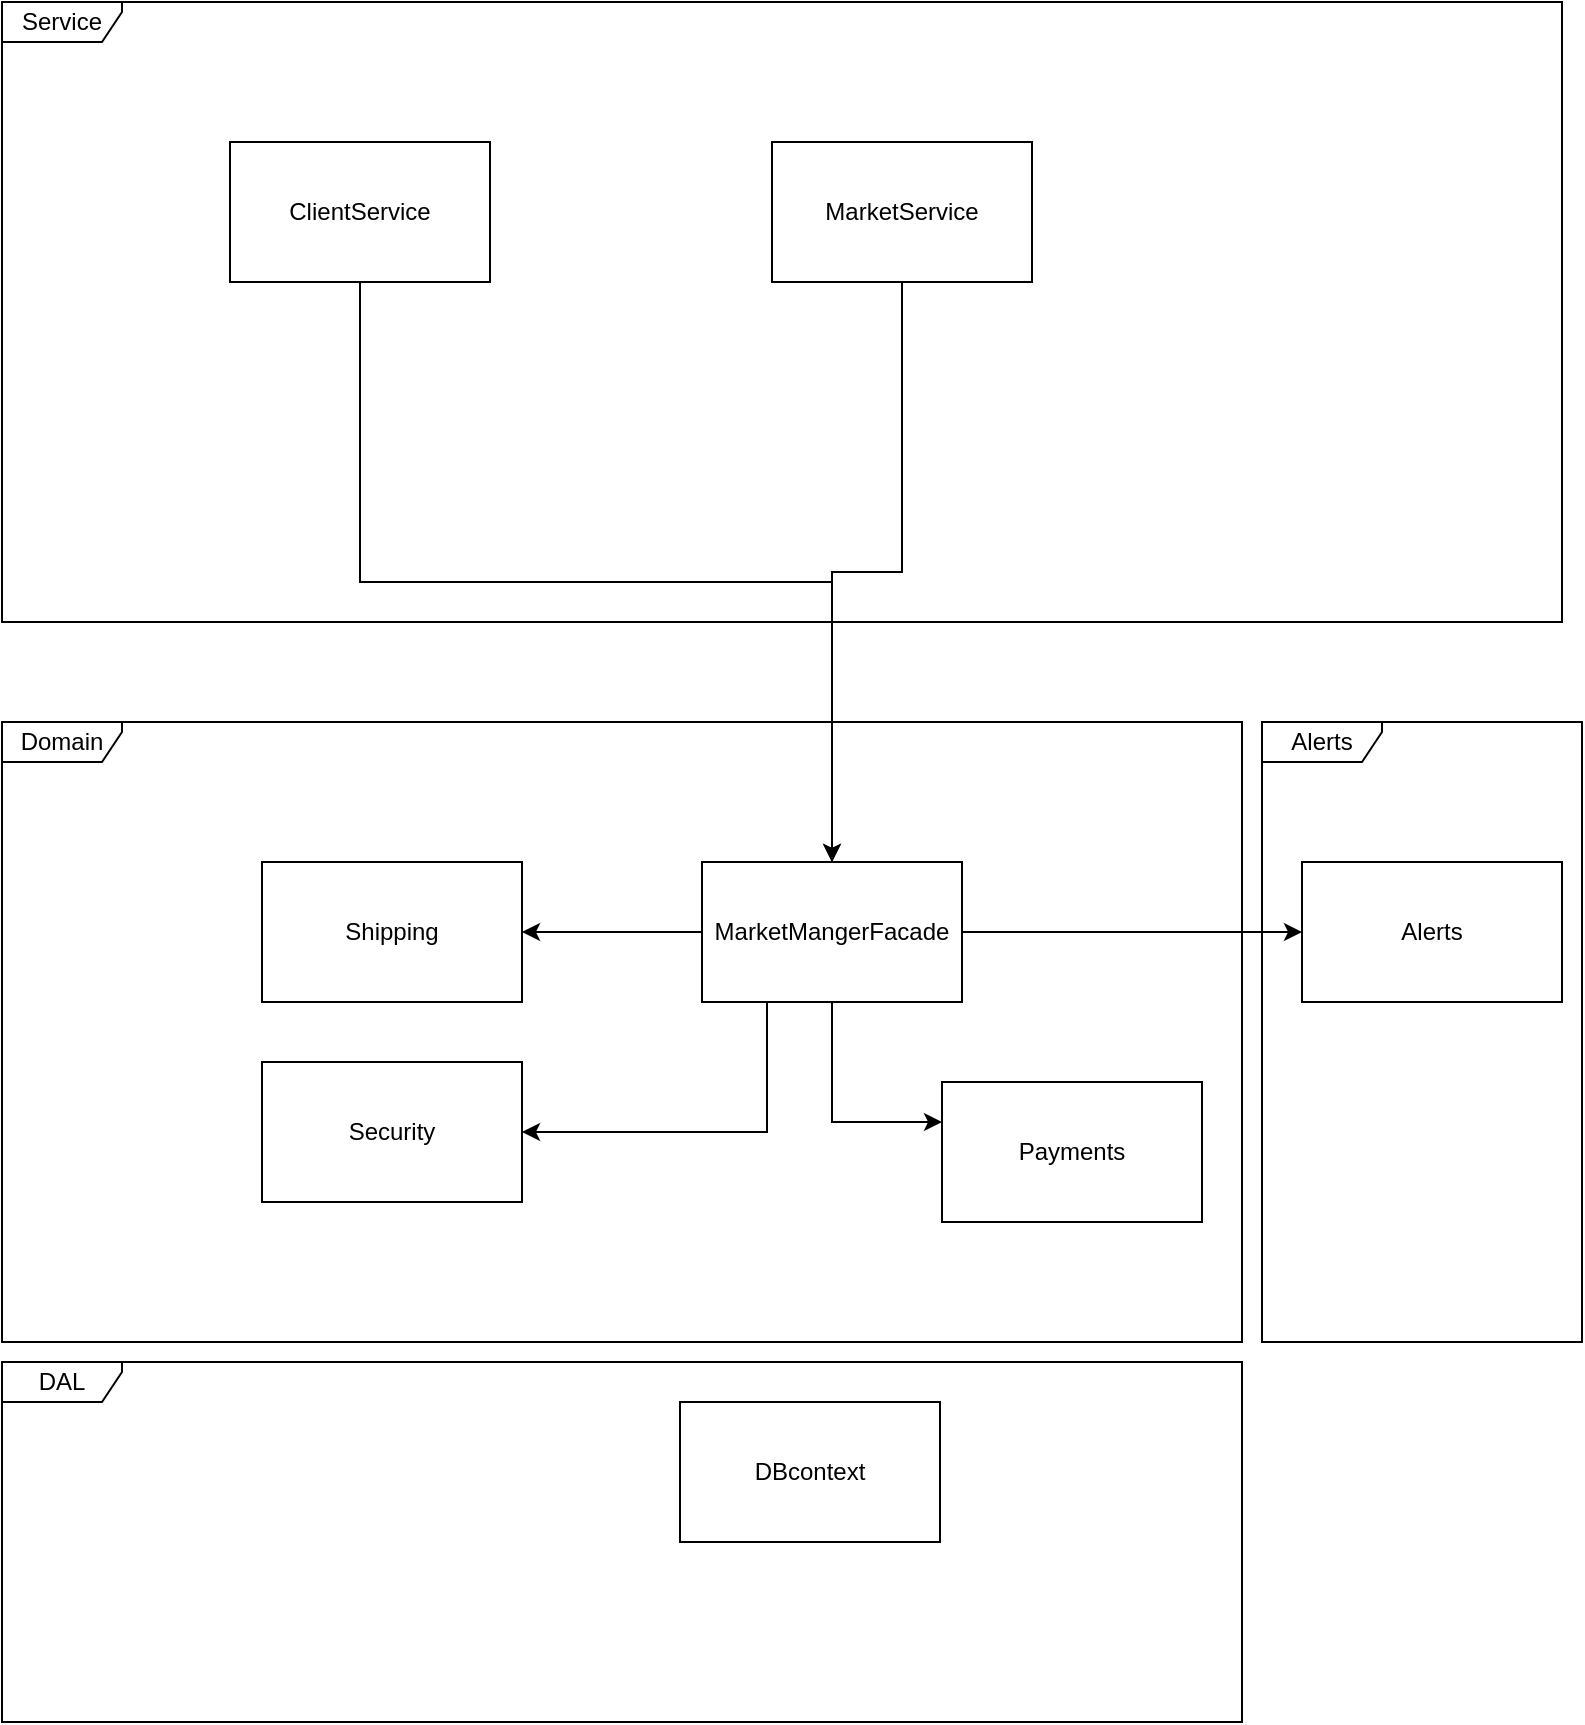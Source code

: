 <mxfile version="24.6.4" type="device">
  <diagram name="‫עמוד-1‬" id="Irhl2ybRTZ6hDGPzilzi">
    <mxGraphModel dx="794" dy="412" grid="1" gridSize="10" guides="1" tooltips="1" connect="1" arrows="1" fold="1" page="1" pageScale="1" pageWidth="827" pageHeight="1169" math="0" shadow="0">
      <root>
        <mxCell id="0" />
        <mxCell id="1" parent="0" />
        <mxCell id="AJ9RHfCNpIEL10GADZWj-3" value="Service" style="shape=umlFrame;whiteSpace=wrap;html=1;pointerEvents=0;width=60;height=20;" parent="1" vertex="1">
          <mxGeometry x="10" y="210" width="780" height="310" as="geometry" />
        </mxCell>
        <mxCell id="Qu_59R8UBrYrSEYc-8jM-3" style="edgeStyle=orthogonalEdgeStyle;rounded=0;orthogonalLoop=1;jettySize=auto;html=1;entryX=0.5;entryY=0;entryDx=0;entryDy=0;" parent="1" source="AJ9RHfCNpIEL10GADZWj-4" target="Qu_59R8UBrYrSEYc-8jM-1" edge="1">
          <mxGeometry relative="1" as="geometry">
            <Array as="points">
              <mxPoint x="189" y="500" />
              <mxPoint x="425" y="500" />
            </Array>
          </mxGeometry>
        </mxCell>
        <mxCell id="AJ9RHfCNpIEL10GADZWj-4" value="ClientService" style="html=1;whiteSpace=wrap;" parent="1" vertex="1">
          <mxGeometry x="124" y="280" width="130" height="70" as="geometry" />
        </mxCell>
        <mxCell id="Ji8Wb4CYxmGb_L5L8j7Q-16" style="edgeStyle=none;curved=1;rounded=0;orthogonalLoop=1;jettySize=auto;html=1;fontSize=12;startSize=8;endSize=8;" parent="1" edge="1">
          <mxGeometry relative="1" as="geometry">
            <mxPoint x="358" y="640" as="targetPoint" />
          </mxGeometry>
        </mxCell>
        <mxCell id="Qu_59R8UBrYrSEYc-8jM-2" style="edgeStyle=orthogonalEdgeStyle;rounded=0;orthogonalLoop=1;jettySize=auto;html=1;" parent="1" source="AJ9RHfCNpIEL10GADZWj-6" target="Qu_59R8UBrYrSEYc-8jM-1" edge="1">
          <mxGeometry relative="1" as="geometry" />
        </mxCell>
        <mxCell id="AJ9RHfCNpIEL10GADZWj-6" value="MarketService" style="html=1;whiteSpace=wrap;" parent="1" vertex="1">
          <mxGeometry x="395" y="280" width="130" height="70" as="geometry" />
        </mxCell>
        <mxCell id="Ji8Wb4CYxmGb_L5L8j7Q-6" value="Domain" style="shape=umlFrame;whiteSpace=wrap;html=1;pointerEvents=0;width=60;height=20;" parent="1" vertex="1">
          <mxGeometry x="10" y="570" width="620" height="310" as="geometry" />
        </mxCell>
        <mxCell id="Ji8Wb4CYxmGb_L5L8j7Q-10" value="Payments" style="html=1;whiteSpace=wrap;" parent="1" vertex="1">
          <mxGeometry x="480" y="750" width="130" height="70" as="geometry" />
        </mxCell>
        <mxCell id="Ji8Wb4CYxmGb_L5L8j7Q-12" value="Alerts" style="html=1;whiteSpace=wrap;" parent="1" vertex="1">
          <mxGeometry x="660" y="640" width="130" height="70" as="geometry" />
        </mxCell>
        <mxCell id="Qu_59R8UBrYrSEYc-8jM-4" style="edgeStyle=orthogonalEdgeStyle;rounded=0;orthogonalLoop=1;jettySize=auto;html=1;" parent="1" source="Qu_59R8UBrYrSEYc-8jM-1" target="Ji8Wb4CYxmGb_L5L8j7Q-12" edge="1">
          <mxGeometry relative="1" as="geometry" />
        </mxCell>
        <mxCell id="Qu_59R8UBrYrSEYc-8jM-6" style="edgeStyle=orthogonalEdgeStyle;rounded=0;orthogonalLoop=1;jettySize=auto;html=1;" parent="1" source="Qu_59R8UBrYrSEYc-8jM-1" target="Ji8Wb4CYxmGb_L5L8j7Q-10" edge="1">
          <mxGeometry relative="1" as="geometry">
            <Array as="points">
              <mxPoint x="425" y="770" />
            </Array>
          </mxGeometry>
        </mxCell>
        <mxCell id="Qu_59R8UBrYrSEYc-8jM-8" style="edgeStyle=orthogonalEdgeStyle;rounded=0;orthogonalLoop=1;jettySize=auto;html=1;" parent="1" source="Qu_59R8UBrYrSEYc-8jM-1" target="Qu_59R8UBrYrSEYc-8jM-7" edge="1">
          <mxGeometry relative="1" as="geometry" />
        </mxCell>
        <mxCell id="Qu_59R8UBrYrSEYc-8jM-10" style="edgeStyle=orthogonalEdgeStyle;rounded=0;orthogonalLoop=1;jettySize=auto;html=1;exitX=0.25;exitY=1;exitDx=0;exitDy=0;entryX=1;entryY=0.5;entryDx=0;entryDy=0;" parent="1" source="Qu_59R8UBrYrSEYc-8jM-1" target="Qu_59R8UBrYrSEYc-8jM-9" edge="1">
          <mxGeometry relative="1" as="geometry" />
        </mxCell>
        <mxCell id="Qu_59R8UBrYrSEYc-8jM-1" value="MarketMangerFacade" style="html=1;whiteSpace=wrap;" parent="1" vertex="1">
          <mxGeometry x="360" y="640" width="130" height="70" as="geometry" />
        </mxCell>
        <mxCell id="Qu_59R8UBrYrSEYc-8jM-7" value="Shipping" style="html=1;whiteSpace=wrap;" parent="1" vertex="1">
          <mxGeometry x="140" y="640" width="130" height="70" as="geometry" />
        </mxCell>
        <mxCell id="Qu_59R8UBrYrSEYc-8jM-9" value="Security" style="html=1;whiteSpace=wrap;" parent="1" vertex="1">
          <mxGeometry x="140" y="740" width="130" height="70" as="geometry" />
        </mxCell>
        <mxCell id="oeC2ZcLDWp6q_VLjjZ3v-1" value="Alerts" style="shape=umlFrame;whiteSpace=wrap;html=1;pointerEvents=0;width=60;height=20;" parent="1" vertex="1">
          <mxGeometry x="640" y="570" width="160" height="310" as="geometry" />
        </mxCell>
        <mxCell id="ZEXl1bUEDfaRSJZmUoqv-3" value="DAL" style="shape=umlFrame;whiteSpace=wrap;html=1;pointerEvents=0;width=60;height=20;" vertex="1" parent="1">
          <mxGeometry x="10" y="890" width="620" height="180" as="geometry" />
        </mxCell>
        <mxCell id="ZEXl1bUEDfaRSJZmUoqv-4" value="DBcontext" style="html=1;whiteSpace=wrap;" vertex="1" parent="1">
          <mxGeometry x="349" y="910" width="130" height="70" as="geometry" />
        </mxCell>
      </root>
    </mxGraphModel>
  </diagram>
</mxfile>
